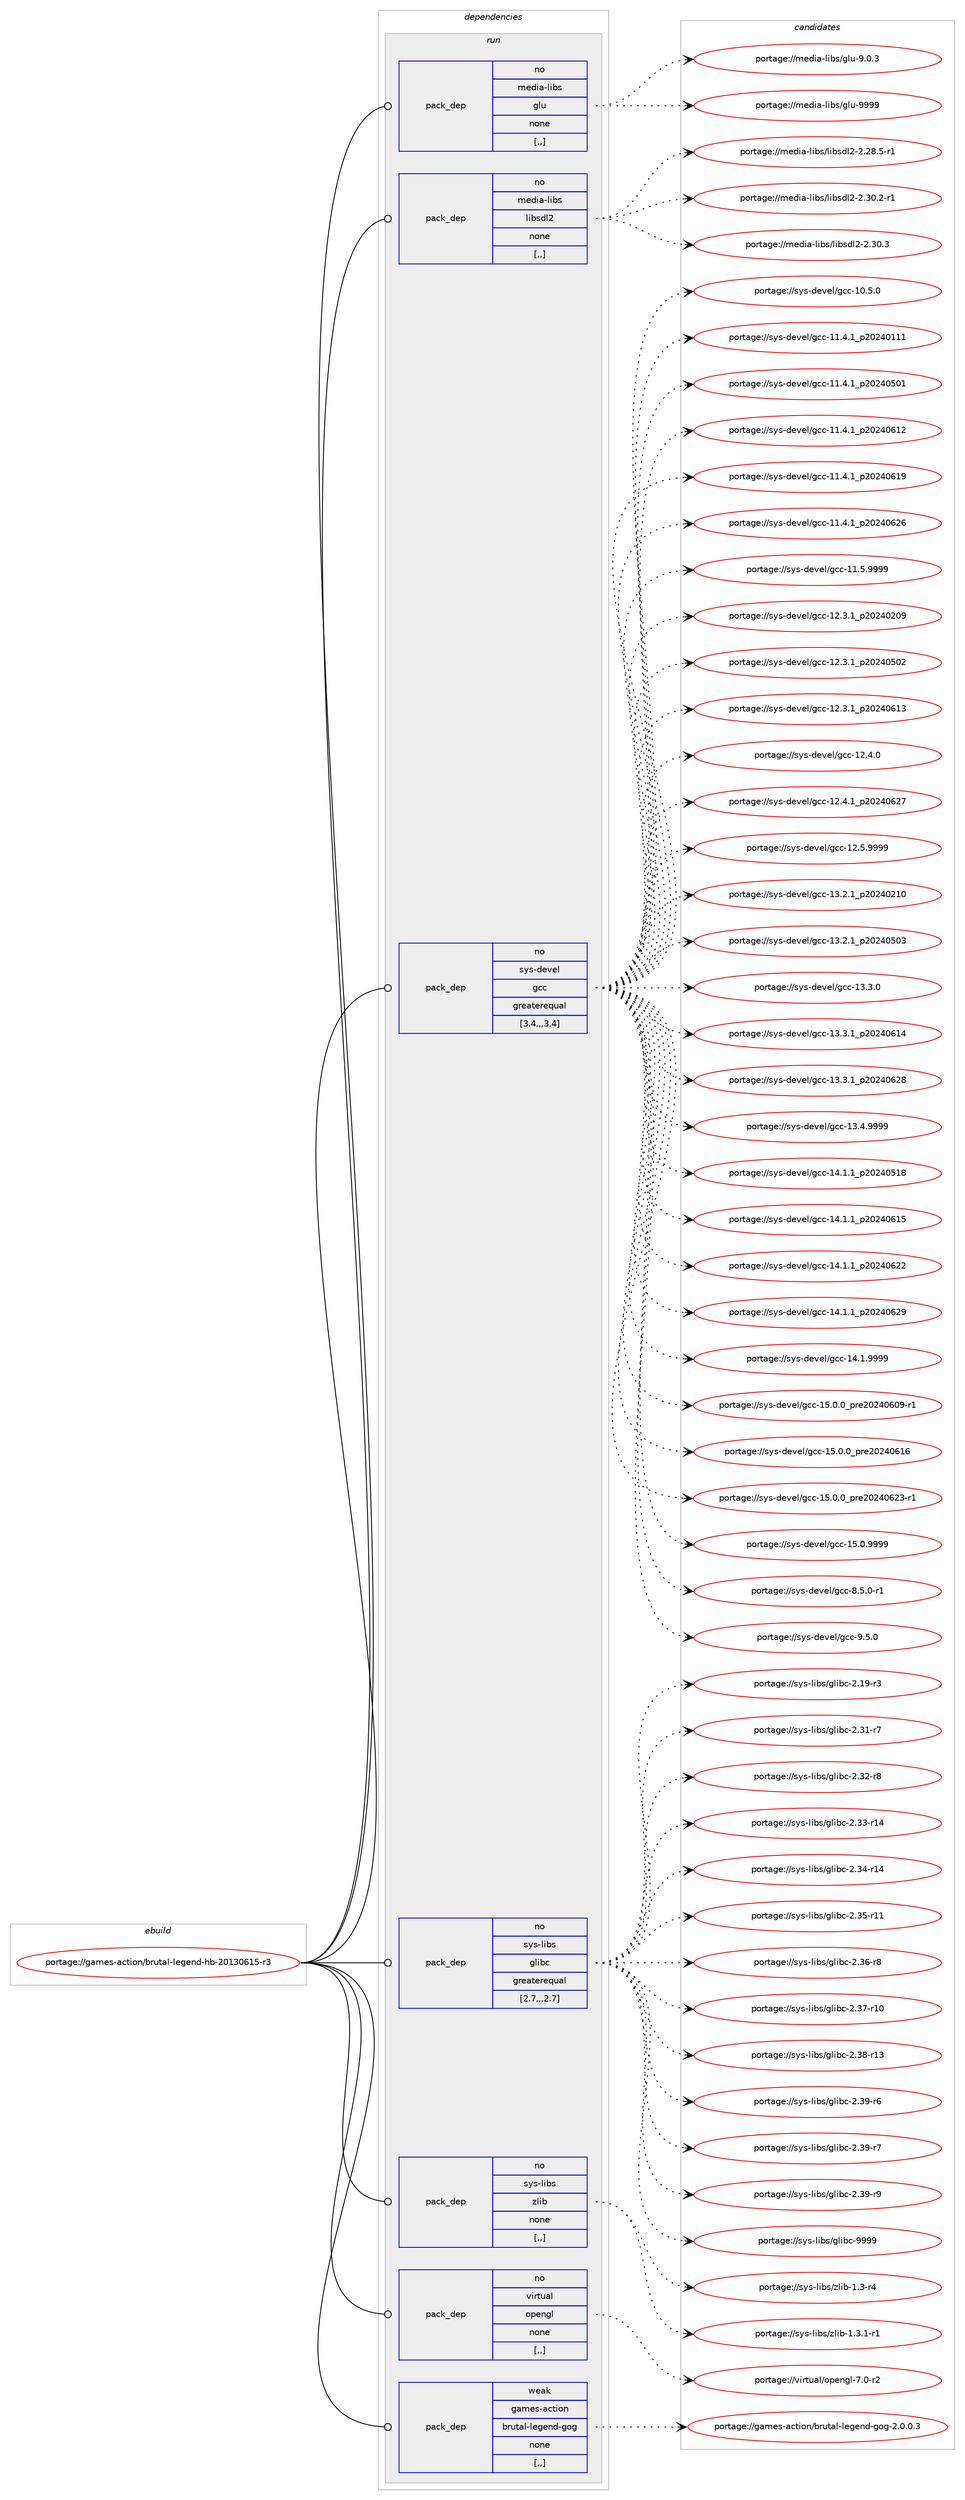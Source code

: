 digraph prolog {

# *************
# Graph options
# *************

newrank=true;
concentrate=true;
compound=true;
graph [rankdir=LR,fontname=Helvetica,fontsize=10,ranksep=1.5];#, ranksep=2.5, nodesep=0.2];
edge  [arrowhead=vee];
node  [fontname=Helvetica,fontsize=10];

# **********
# The ebuild
# **********

subgraph cluster_leftcol {
color=gray;
rank=same;
label=<<i>ebuild</i>>;
id [label="portage://games-action/brutal-legend-hb-20130615-r3", color=red, width=4, href="../games-action/brutal-legend-hb-20130615-r3.svg"];
}

# ****************
# The dependencies
# ****************

subgraph cluster_midcol {
color=gray;
label=<<i>dependencies</i>>;
subgraph cluster_compile {
fillcolor="#eeeeee";
style=filled;
label=<<i>compile</i>>;
}
subgraph cluster_compileandrun {
fillcolor="#eeeeee";
style=filled;
label=<<i>compile and run</i>>;
}
subgraph cluster_run {
fillcolor="#eeeeee";
style=filled;
label=<<i>run</i>>;
subgraph pack156235 {
dependency218984 [label=<<TABLE BORDER="0" CELLBORDER="1" CELLSPACING="0" CELLPADDING="4" WIDTH="220"><TR><TD ROWSPAN="6" CELLPADDING="30">pack_dep</TD></TR><TR><TD WIDTH="110">no</TD></TR><TR><TD>media-libs</TD></TR><TR><TD>glu</TD></TR><TR><TD>none</TD></TR><TR><TD>[,,]</TD></TR></TABLE>>, shape=none, color=blue];
}
id:e -> dependency218984:w [weight=20,style="solid",arrowhead="odot"];
subgraph pack156236 {
dependency218985 [label=<<TABLE BORDER="0" CELLBORDER="1" CELLSPACING="0" CELLPADDING="4" WIDTH="220"><TR><TD ROWSPAN="6" CELLPADDING="30">pack_dep</TD></TR><TR><TD WIDTH="110">no</TD></TR><TR><TD>media-libs</TD></TR><TR><TD>libsdl2</TD></TR><TR><TD>none</TD></TR><TR><TD>[,,]</TD></TR></TABLE>>, shape=none, color=blue];
}
id:e -> dependency218985:w [weight=20,style="solid",arrowhead="odot"];
subgraph pack156237 {
dependency218986 [label=<<TABLE BORDER="0" CELLBORDER="1" CELLSPACING="0" CELLPADDING="4" WIDTH="220"><TR><TD ROWSPAN="6" CELLPADDING="30">pack_dep</TD></TR><TR><TD WIDTH="110">no</TD></TR><TR><TD>sys-devel</TD></TR><TR><TD>gcc</TD></TR><TR><TD>greaterequal</TD></TR><TR><TD>[3.4,,,3.4]</TD></TR></TABLE>>, shape=none, color=blue];
}
id:e -> dependency218986:w [weight=20,style="solid",arrowhead="odot"];
subgraph pack156238 {
dependency218987 [label=<<TABLE BORDER="0" CELLBORDER="1" CELLSPACING="0" CELLPADDING="4" WIDTH="220"><TR><TD ROWSPAN="6" CELLPADDING="30">pack_dep</TD></TR><TR><TD WIDTH="110">no</TD></TR><TR><TD>sys-libs</TD></TR><TR><TD>glibc</TD></TR><TR><TD>greaterequal</TD></TR><TR><TD>[2.7,,,2.7]</TD></TR></TABLE>>, shape=none, color=blue];
}
id:e -> dependency218987:w [weight=20,style="solid",arrowhead="odot"];
subgraph pack156239 {
dependency218988 [label=<<TABLE BORDER="0" CELLBORDER="1" CELLSPACING="0" CELLPADDING="4" WIDTH="220"><TR><TD ROWSPAN="6" CELLPADDING="30">pack_dep</TD></TR><TR><TD WIDTH="110">no</TD></TR><TR><TD>sys-libs</TD></TR><TR><TD>zlib</TD></TR><TR><TD>none</TD></TR><TR><TD>[,,]</TD></TR></TABLE>>, shape=none, color=blue];
}
id:e -> dependency218988:w [weight=20,style="solid",arrowhead="odot"];
subgraph pack156240 {
dependency218989 [label=<<TABLE BORDER="0" CELLBORDER="1" CELLSPACING="0" CELLPADDING="4" WIDTH="220"><TR><TD ROWSPAN="6" CELLPADDING="30">pack_dep</TD></TR><TR><TD WIDTH="110">no</TD></TR><TR><TD>virtual</TD></TR><TR><TD>opengl</TD></TR><TR><TD>none</TD></TR><TR><TD>[,,]</TD></TR></TABLE>>, shape=none, color=blue];
}
id:e -> dependency218989:w [weight=20,style="solid",arrowhead="odot"];
subgraph pack156241 {
dependency218990 [label=<<TABLE BORDER="0" CELLBORDER="1" CELLSPACING="0" CELLPADDING="4" WIDTH="220"><TR><TD ROWSPAN="6" CELLPADDING="30">pack_dep</TD></TR><TR><TD WIDTH="110">weak</TD></TR><TR><TD>games-action</TD></TR><TR><TD>brutal-legend-gog</TD></TR><TR><TD>none</TD></TR><TR><TD>[,,]</TD></TR></TABLE>>, shape=none, color=blue];
}
id:e -> dependency218990:w [weight=20,style="solid",arrowhead="odot"];
}
}

# **************
# The candidates
# **************

subgraph cluster_choices {
rank=same;
color=gray;
label=<<i>candidates</i>>;

subgraph choice156235 {
color=black;
nodesep=1;
choice10910110010597451081059811547103108117455746484651 [label="portage://media-libs/glu-9.0.3", color=red, width=4,href="../media-libs/glu-9.0.3.svg"];
choice109101100105974510810598115471031081174557575757 [label="portage://media-libs/glu-9999", color=red, width=4,href="../media-libs/glu-9999.svg"];
dependency218984:e -> choice10910110010597451081059811547103108117455746484651:w [style=dotted,weight="100"];
dependency218984:e -> choice109101100105974510810598115471031081174557575757:w [style=dotted,weight="100"];
}
subgraph choice156236 {
color=black;
nodesep=1;
choice109101100105974510810598115471081059811510010850455046505646534511449 [label="portage://media-libs/libsdl2-2.28.5-r1", color=red, width=4,href="../media-libs/libsdl2-2.28.5-r1.svg"];
choice109101100105974510810598115471081059811510010850455046514846504511449 [label="portage://media-libs/libsdl2-2.30.2-r1", color=red, width=4,href="../media-libs/libsdl2-2.30.2-r1.svg"];
choice10910110010597451081059811547108105981151001085045504651484651 [label="portage://media-libs/libsdl2-2.30.3", color=red, width=4,href="../media-libs/libsdl2-2.30.3.svg"];
dependency218985:e -> choice109101100105974510810598115471081059811510010850455046505646534511449:w [style=dotted,weight="100"];
dependency218985:e -> choice109101100105974510810598115471081059811510010850455046514846504511449:w [style=dotted,weight="100"];
dependency218985:e -> choice10910110010597451081059811547108105981151001085045504651484651:w [style=dotted,weight="100"];
}
subgraph choice156237 {
color=black;
nodesep=1;
choice1151211154510010111810110847103999945494846534648 [label="portage://sys-devel/gcc-10.5.0", color=red, width=4,href="../sys-devel/gcc-10.5.0.svg"];
choice1151211154510010111810110847103999945494946524649951125048505248494949 [label="portage://sys-devel/gcc-11.4.1_p20240111", color=red, width=4,href="../sys-devel/gcc-11.4.1_p20240111.svg"];
choice1151211154510010111810110847103999945494946524649951125048505248534849 [label="portage://sys-devel/gcc-11.4.1_p20240501", color=red, width=4,href="../sys-devel/gcc-11.4.1_p20240501.svg"];
choice1151211154510010111810110847103999945494946524649951125048505248544950 [label="portage://sys-devel/gcc-11.4.1_p20240612", color=red, width=4,href="../sys-devel/gcc-11.4.1_p20240612.svg"];
choice1151211154510010111810110847103999945494946524649951125048505248544957 [label="portage://sys-devel/gcc-11.4.1_p20240619", color=red, width=4,href="../sys-devel/gcc-11.4.1_p20240619.svg"];
choice1151211154510010111810110847103999945494946524649951125048505248545054 [label="portage://sys-devel/gcc-11.4.1_p20240626", color=red, width=4,href="../sys-devel/gcc-11.4.1_p20240626.svg"];
choice1151211154510010111810110847103999945494946534657575757 [label="portage://sys-devel/gcc-11.5.9999", color=red, width=4,href="../sys-devel/gcc-11.5.9999.svg"];
choice1151211154510010111810110847103999945495046514649951125048505248504857 [label="portage://sys-devel/gcc-12.3.1_p20240209", color=red, width=4,href="../sys-devel/gcc-12.3.1_p20240209.svg"];
choice1151211154510010111810110847103999945495046514649951125048505248534850 [label="portage://sys-devel/gcc-12.3.1_p20240502", color=red, width=4,href="../sys-devel/gcc-12.3.1_p20240502.svg"];
choice1151211154510010111810110847103999945495046514649951125048505248544951 [label="portage://sys-devel/gcc-12.3.1_p20240613", color=red, width=4,href="../sys-devel/gcc-12.3.1_p20240613.svg"];
choice1151211154510010111810110847103999945495046524648 [label="portage://sys-devel/gcc-12.4.0", color=red, width=4,href="../sys-devel/gcc-12.4.0.svg"];
choice1151211154510010111810110847103999945495046524649951125048505248545055 [label="portage://sys-devel/gcc-12.4.1_p20240627", color=red, width=4,href="../sys-devel/gcc-12.4.1_p20240627.svg"];
choice1151211154510010111810110847103999945495046534657575757 [label="portage://sys-devel/gcc-12.5.9999", color=red, width=4,href="../sys-devel/gcc-12.5.9999.svg"];
choice1151211154510010111810110847103999945495146504649951125048505248504948 [label="portage://sys-devel/gcc-13.2.1_p20240210", color=red, width=4,href="../sys-devel/gcc-13.2.1_p20240210.svg"];
choice1151211154510010111810110847103999945495146504649951125048505248534851 [label="portage://sys-devel/gcc-13.2.1_p20240503", color=red, width=4,href="../sys-devel/gcc-13.2.1_p20240503.svg"];
choice1151211154510010111810110847103999945495146514648 [label="portage://sys-devel/gcc-13.3.0", color=red, width=4,href="../sys-devel/gcc-13.3.0.svg"];
choice1151211154510010111810110847103999945495146514649951125048505248544952 [label="portage://sys-devel/gcc-13.3.1_p20240614", color=red, width=4,href="../sys-devel/gcc-13.3.1_p20240614.svg"];
choice1151211154510010111810110847103999945495146514649951125048505248545056 [label="portage://sys-devel/gcc-13.3.1_p20240628", color=red, width=4,href="../sys-devel/gcc-13.3.1_p20240628.svg"];
choice1151211154510010111810110847103999945495146524657575757 [label="portage://sys-devel/gcc-13.4.9999", color=red, width=4,href="../sys-devel/gcc-13.4.9999.svg"];
choice1151211154510010111810110847103999945495246494649951125048505248534956 [label="portage://sys-devel/gcc-14.1.1_p20240518", color=red, width=4,href="../sys-devel/gcc-14.1.1_p20240518.svg"];
choice1151211154510010111810110847103999945495246494649951125048505248544953 [label="portage://sys-devel/gcc-14.1.1_p20240615", color=red, width=4,href="../sys-devel/gcc-14.1.1_p20240615.svg"];
choice1151211154510010111810110847103999945495246494649951125048505248545050 [label="portage://sys-devel/gcc-14.1.1_p20240622", color=red, width=4,href="../sys-devel/gcc-14.1.1_p20240622.svg"];
choice1151211154510010111810110847103999945495246494649951125048505248545057 [label="portage://sys-devel/gcc-14.1.1_p20240629", color=red, width=4,href="../sys-devel/gcc-14.1.1_p20240629.svg"];
choice1151211154510010111810110847103999945495246494657575757 [label="portage://sys-devel/gcc-14.1.9999", color=red, width=4,href="../sys-devel/gcc-14.1.9999.svg"];
choice11512111545100101118101108471039999454953464846489511211410150485052485448574511449 [label="portage://sys-devel/gcc-15.0.0_pre20240609-r1", color=red, width=4,href="../sys-devel/gcc-15.0.0_pre20240609-r1.svg"];
choice1151211154510010111810110847103999945495346484648951121141015048505248544954 [label="portage://sys-devel/gcc-15.0.0_pre20240616", color=red, width=4,href="../sys-devel/gcc-15.0.0_pre20240616.svg"];
choice11512111545100101118101108471039999454953464846489511211410150485052485450514511449 [label="portage://sys-devel/gcc-15.0.0_pre20240623-r1", color=red, width=4,href="../sys-devel/gcc-15.0.0_pre20240623-r1.svg"];
choice1151211154510010111810110847103999945495346484657575757 [label="portage://sys-devel/gcc-15.0.9999", color=red, width=4,href="../sys-devel/gcc-15.0.9999.svg"];
choice115121115451001011181011084710399994556465346484511449 [label="portage://sys-devel/gcc-8.5.0-r1", color=red, width=4,href="../sys-devel/gcc-8.5.0-r1.svg"];
choice11512111545100101118101108471039999455746534648 [label="portage://sys-devel/gcc-9.5.0", color=red, width=4,href="../sys-devel/gcc-9.5.0.svg"];
dependency218986:e -> choice1151211154510010111810110847103999945494846534648:w [style=dotted,weight="100"];
dependency218986:e -> choice1151211154510010111810110847103999945494946524649951125048505248494949:w [style=dotted,weight="100"];
dependency218986:e -> choice1151211154510010111810110847103999945494946524649951125048505248534849:w [style=dotted,weight="100"];
dependency218986:e -> choice1151211154510010111810110847103999945494946524649951125048505248544950:w [style=dotted,weight="100"];
dependency218986:e -> choice1151211154510010111810110847103999945494946524649951125048505248544957:w [style=dotted,weight="100"];
dependency218986:e -> choice1151211154510010111810110847103999945494946524649951125048505248545054:w [style=dotted,weight="100"];
dependency218986:e -> choice1151211154510010111810110847103999945494946534657575757:w [style=dotted,weight="100"];
dependency218986:e -> choice1151211154510010111810110847103999945495046514649951125048505248504857:w [style=dotted,weight="100"];
dependency218986:e -> choice1151211154510010111810110847103999945495046514649951125048505248534850:w [style=dotted,weight="100"];
dependency218986:e -> choice1151211154510010111810110847103999945495046514649951125048505248544951:w [style=dotted,weight="100"];
dependency218986:e -> choice1151211154510010111810110847103999945495046524648:w [style=dotted,weight="100"];
dependency218986:e -> choice1151211154510010111810110847103999945495046524649951125048505248545055:w [style=dotted,weight="100"];
dependency218986:e -> choice1151211154510010111810110847103999945495046534657575757:w [style=dotted,weight="100"];
dependency218986:e -> choice1151211154510010111810110847103999945495146504649951125048505248504948:w [style=dotted,weight="100"];
dependency218986:e -> choice1151211154510010111810110847103999945495146504649951125048505248534851:w [style=dotted,weight="100"];
dependency218986:e -> choice1151211154510010111810110847103999945495146514648:w [style=dotted,weight="100"];
dependency218986:e -> choice1151211154510010111810110847103999945495146514649951125048505248544952:w [style=dotted,weight="100"];
dependency218986:e -> choice1151211154510010111810110847103999945495146514649951125048505248545056:w [style=dotted,weight="100"];
dependency218986:e -> choice1151211154510010111810110847103999945495146524657575757:w [style=dotted,weight="100"];
dependency218986:e -> choice1151211154510010111810110847103999945495246494649951125048505248534956:w [style=dotted,weight="100"];
dependency218986:e -> choice1151211154510010111810110847103999945495246494649951125048505248544953:w [style=dotted,weight="100"];
dependency218986:e -> choice1151211154510010111810110847103999945495246494649951125048505248545050:w [style=dotted,weight="100"];
dependency218986:e -> choice1151211154510010111810110847103999945495246494649951125048505248545057:w [style=dotted,weight="100"];
dependency218986:e -> choice1151211154510010111810110847103999945495246494657575757:w [style=dotted,weight="100"];
dependency218986:e -> choice11512111545100101118101108471039999454953464846489511211410150485052485448574511449:w [style=dotted,weight="100"];
dependency218986:e -> choice1151211154510010111810110847103999945495346484648951121141015048505248544954:w [style=dotted,weight="100"];
dependency218986:e -> choice11512111545100101118101108471039999454953464846489511211410150485052485450514511449:w [style=dotted,weight="100"];
dependency218986:e -> choice1151211154510010111810110847103999945495346484657575757:w [style=dotted,weight="100"];
dependency218986:e -> choice115121115451001011181011084710399994556465346484511449:w [style=dotted,weight="100"];
dependency218986:e -> choice11512111545100101118101108471039999455746534648:w [style=dotted,weight="100"];
}
subgraph choice156238 {
color=black;
nodesep=1;
choice115121115451081059811547103108105989945504649574511451 [label="portage://sys-libs/glibc-2.19-r3", color=red, width=4,href="../sys-libs/glibc-2.19-r3.svg"];
choice115121115451081059811547103108105989945504651494511455 [label="portage://sys-libs/glibc-2.31-r7", color=red, width=4,href="../sys-libs/glibc-2.31-r7.svg"];
choice115121115451081059811547103108105989945504651504511456 [label="portage://sys-libs/glibc-2.32-r8", color=red, width=4,href="../sys-libs/glibc-2.32-r8.svg"];
choice11512111545108105981154710310810598994550465151451144952 [label="portage://sys-libs/glibc-2.33-r14", color=red, width=4,href="../sys-libs/glibc-2.33-r14.svg"];
choice11512111545108105981154710310810598994550465152451144952 [label="portage://sys-libs/glibc-2.34-r14", color=red, width=4,href="../sys-libs/glibc-2.34-r14.svg"];
choice11512111545108105981154710310810598994550465153451144949 [label="portage://sys-libs/glibc-2.35-r11", color=red, width=4,href="../sys-libs/glibc-2.35-r11.svg"];
choice115121115451081059811547103108105989945504651544511456 [label="portage://sys-libs/glibc-2.36-r8", color=red, width=4,href="../sys-libs/glibc-2.36-r8.svg"];
choice11512111545108105981154710310810598994550465155451144948 [label="portage://sys-libs/glibc-2.37-r10", color=red, width=4,href="../sys-libs/glibc-2.37-r10.svg"];
choice11512111545108105981154710310810598994550465156451144951 [label="portage://sys-libs/glibc-2.38-r13", color=red, width=4,href="../sys-libs/glibc-2.38-r13.svg"];
choice115121115451081059811547103108105989945504651574511454 [label="portage://sys-libs/glibc-2.39-r6", color=red, width=4,href="../sys-libs/glibc-2.39-r6.svg"];
choice115121115451081059811547103108105989945504651574511455 [label="portage://sys-libs/glibc-2.39-r7", color=red, width=4,href="../sys-libs/glibc-2.39-r7.svg"];
choice115121115451081059811547103108105989945504651574511457 [label="portage://sys-libs/glibc-2.39-r9", color=red, width=4,href="../sys-libs/glibc-2.39-r9.svg"];
choice11512111545108105981154710310810598994557575757 [label="portage://sys-libs/glibc-9999", color=red, width=4,href="../sys-libs/glibc-9999.svg"];
dependency218987:e -> choice115121115451081059811547103108105989945504649574511451:w [style=dotted,weight="100"];
dependency218987:e -> choice115121115451081059811547103108105989945504651494511455:w [style=dotted,weight="100"];
dependency218987:e -> choice115121115451081059811547103108105989945504651504511456:w [style=dotted,weight="100"];
dependency218987:e -> choice11512111545108105981154710310810598994550465151451144952:w [style=dotted,weight="100"];
dependency218987:e -> choice11512111545108105981154710310810598994550465152451144952:w [style=dotted,weight="100"];
dependency218987:e -> choice11512111545108105981154710310810598994550465153451144949:w [style=dotted,weight="100"];
dependency218987:e -> choice115121115451081059811547103108105989945504651544511456:w [style=dotted,weight="100"];
dependency218987:e -> choice11512111545108105981154710310810598994550465155451144948:w [style=dotted,weight="100"];
dependency218987:e -> choice11512111545108105981154710310810598994550465156451144951:w [style=dotted,weight="100"];
dependency218987:e -> choice115121115451081059811547103108105989945504651574511454:w [style=dotted,weight="100"];
dependency218987:e -> choice115121115451081059811547103108105989945504651574511455:w [style=dotted,weight="100"];
dependency218987:e -> choice115121115451081059811547103108105989945504651574511457:w [style=dotted,weight="100"];
dependency218987:e -> choice11512111545108105981154710310810598994557575757:w [style=dotted,weight="100"];
}
subgraph choice156239 {
color=black;
nodesep=1;
choice11512111545108105981154712210810598454946514511452 [label="portage://sys-libs/zlib-1.3-r4", color=red, width=4,href="../sys-libs/zlib-1.3-r4.svg"];
choice115121115451081059811547122108105984549465146494511449 [label="portage://sys-libs/zlib-1.3.1-r1", color=red, width=4,href="../sys-libs/zlib-1.3.1-r1.svg"];
dependency218988:e -> choice11512111545108105981154712210810598454946514511452:w [style=dotted,weight="100"];
dependency218988:e -> choice115121115451081059811547122108105984549465146494511449:w [style=dotted,weight="100"];
}
subgraph choice156240 {
color=black;
nodesep=1;
choice1181051141161179710847111112101110103108455546484511450 [label="portage://virtual/opengl-7.0-r2", color=red, width=4,href="../virtual/opengl-7.0-r2.svg"];
dependency218989:e -> choice1181051141161179710847111112101110103108455546484511450:w [style=dotted,weight="100"];
}
subgraph choice156241 {
color=black;
nodesep=1;
choice1039710910111545979911610511111047981141171169710845108101103101110100451031111034550464846484651 [label="portage://games-action/brutal-legend-gog-2.0.0.3", color=red, width=4,href="../games-action/brutal-legend-gog-2.0.0.3.svg"];
dependency218990:e -> choice1039710910111545979911610511111047981141171169710845108101103101110100451031111034550464846484651:w [style=dotted,weight="100"];
}
}

}

